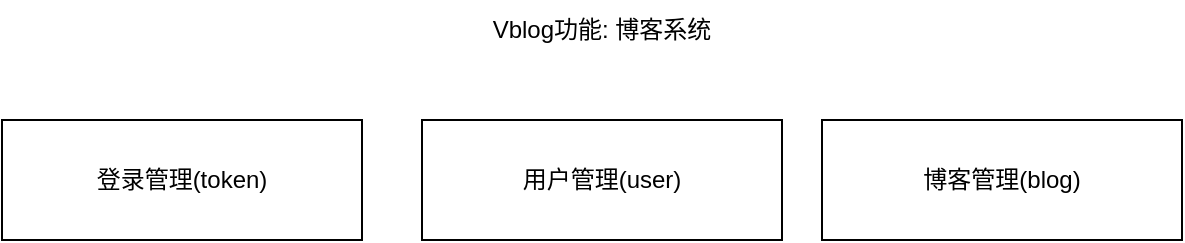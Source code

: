 <mxfile>
    <diagram id="GOk83C69kKt--BzH4eYa" name="第 1 页">
        <mxGraphModel dx="1077" dy="521" grid="1" gridSize="10" guides="1" tooltips="1" connect="1" arrows="1" fold="1" page="1" pageScale="1" pageWidth="827" pageHeight="1169" math="0" shadow="0">
            <root>
                <mxCell id="0"/>
                <mxCell id="1" parent="0"/>
                <mxCell id="2" value="用户管理(user)" style="rounded=0;whiteSpace=wrap;html=1;" vertex="1" parent="1">
                    <mxGeometry x="240" y="260" width="180" height="60" as="geometry"/>
                </mxCell>
                <mxCell id="3" value="博客管理(blog)" style="rounded=0;whiteSpace=wrap;html=1;" vertex="1" parent="1">
                    <mxGeometry x="440" y="260" width="180" height="60" as="geometry"/>
                </mxCell>
                <mxCell id="4" value="Vblog功能: 博客系统" style="text;html=1;strokeColor=none;fillColor=none;align=center;verticalAlign=middle;whiteSpace=wrap;rounded=0;" vertex="1" parent="1">
                    <mxGeometry x="250" y="200" width="160" height="30" as="geometry"/>
                </mxCell>
                <mxCell id="7" value="登录管理(token)" style="rounded=0;whiteSpace=wrap;html=1;" vertex="1" parent="1">
                    <mxGeometry x="30" y="260" width="180" height="60" as="geometry"/>
                </mxCell>
            </root>
        </mxGraphModel>
    </diagram>
</mxfile>